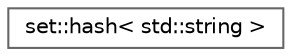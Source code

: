digraph "类继承关系图"
{
 // LATEX_PDF_SIZE
  bgcolor="transparent";
  edge [fontname=Helvetica,fontsize=10,labelfontname=Helvetica,labelfontsize=10];
  node [fontname=Helvetica,fontsize=10,shape=box,height=0.2,width=0.4];
  rankdir="LR";
  Node0 [id="Node000000",label="set::hash\< std::string \>",height=0.2,width=0.4,color="grey40", fillcolor="white", style="filled",URL="$structset_1_1hash_3_01std_1_1string_01_4.html",tooltip=" "];
}
